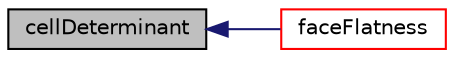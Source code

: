 digraph "cellDeterminant"
{
  bgcolor="transparent";
  edge [fontname="Helvetica",fontsize="10",labelfontname="Helvetica",labelfontsize="10"];
  node [fontname="Helvetica",fontsize="10",shape=record];
  rankdir="LR";
  Node1 [label="cellDeterminant",height=0.2,width=0.4,color="black", fillcolor="grey75", style="filled", fontcolor="black"];
  Node1 -> Node2 [dir="back",color="midnightblue",fontsize="10",style="solid",fontname="Helvetica"];
  Node2 [label="faceFlatness",height=0.2,width=0.4,color="red",URL="$a01971.html#abb1dae78c8be2af3d2f3fd772c68a73a",tooltip="Generate face flatness field. Compares the individual triangles&#39;. "];
}
